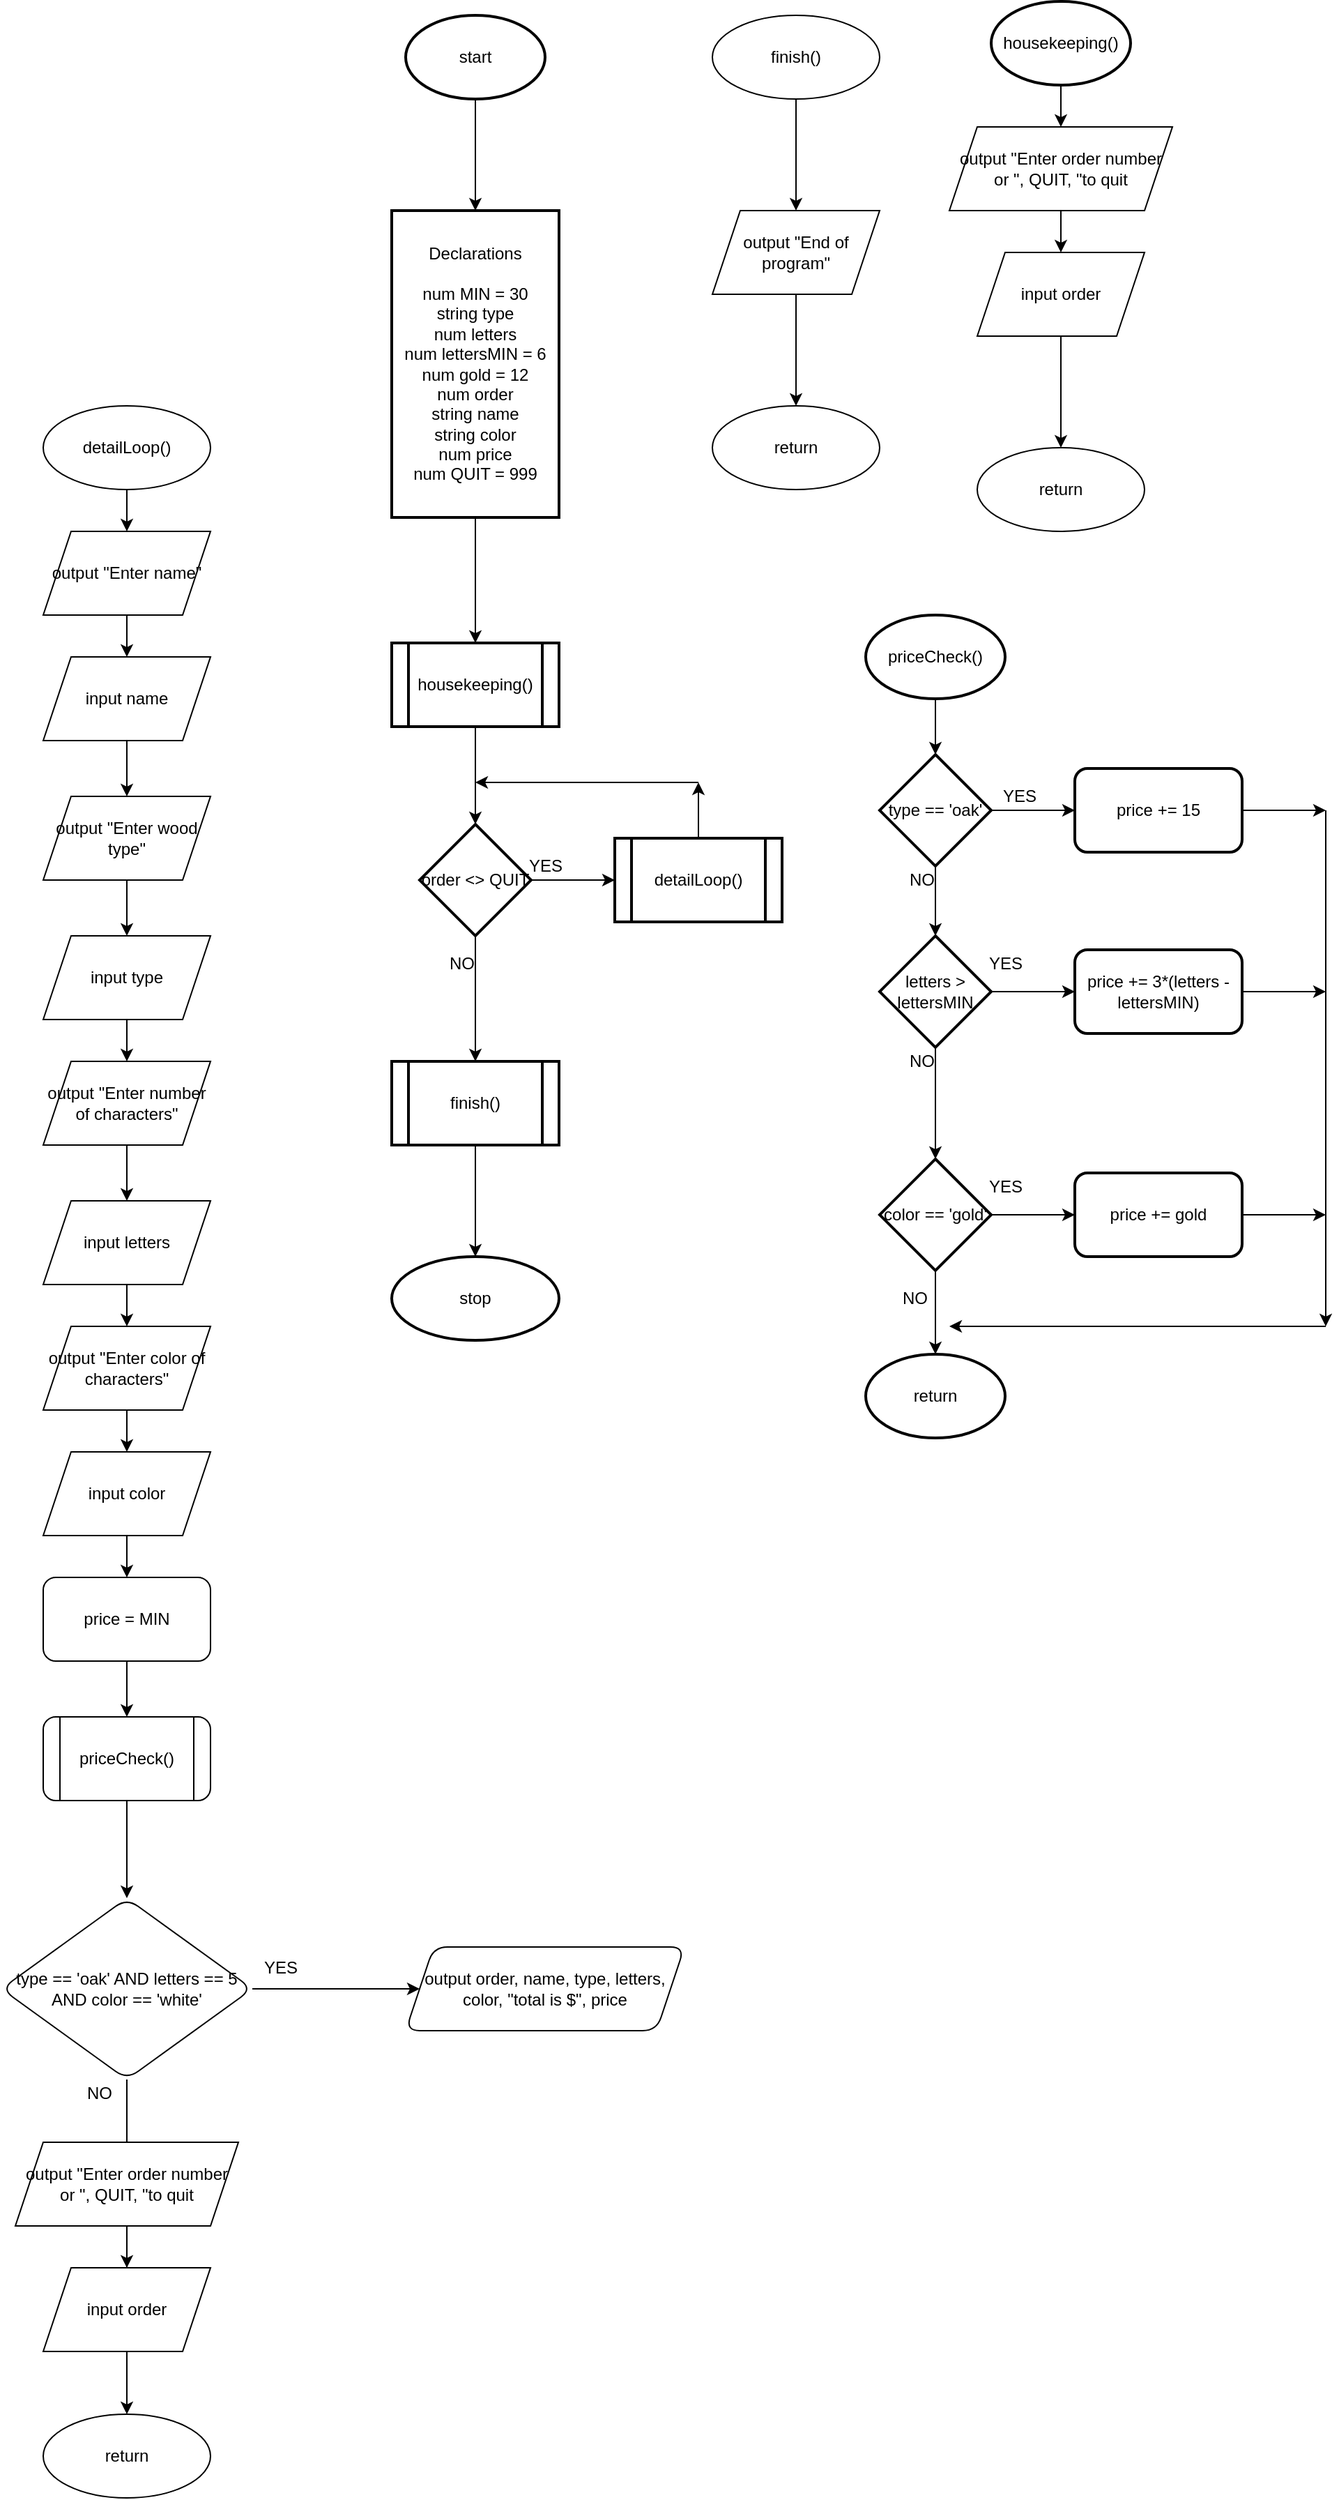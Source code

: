 <mxfile>
    <diagram id="Y25sDQioMVkRKmGhb-3Q" name="Page-1">
        <mxGraphModel dx="1198" dy="705" grid="1" gridSize="10" guides="1" tooltips="1" connect="1" arrows="1" fold="1" page="1" pageScale="1" pageWidth="850" pageHeight="1100" math="0" shadow="0">
            <root>
                <mxCell id="0"/>
                <mxCell id="1" parent="0"/>
                <mxCell id="4" value="" style="edgeStyle=none;html=1;" edge="1" parent="1" source="2" target="3">
                    <mxGeometry relative="1" as="geometry"/>
                </mxCell>
                <mxCell id="2" value="start" style="strokeWidth=2;html=1;shape=mxgraph.flowchart.start_1;whiteSpace=wrap;" vertex="1" parent="1">
                    <mxGeometry x="390" y="50" width="100" height="60" as="geometry"/>
                </mxCell>
                <mxCell id="15" value="" style="edgeStyle=none;html=1;" edge="1" parent="1" source="3" target="14">
                    <mxGeometry relative="1" as="geometry"/>
                </mxCell>
                <mxCell id="3" value="Declarations&lt;br&gt;&lt;br&gt;num MIN = 30&lt;br&gt;string type&lt;br&gt;num letters&lt;br&gt;num lettersMIN = 6&lt;br&gt;num gold = 12&lt;br&gt;num order&lt;br&gt;string name&lt;br&gt;string color&lt;br&gt;num price&lt;br&gt;num QUIT = 999" style="whiteSpace=wrap;html=1;strokeWidth=2;" vertex="1" parent="1">
                    <mxGeometry x="380" y="190" width="120" height="220" as="geometry"/>
                </mxCell>
                <mxCell id="5" value="detailLoop()" style="ellipse;whiteSpace=wrap;html=1;" vertex="1" parent="1">
                    <mxGeometry x="130" y="330" width="120" height="60" as="geometry"/>
                </mxCell>
                <mxCell id="11" value="" style="edgeStyle=none;html=1;" edge="1" parent="1" target="10">
                    <mxGeometry relative="1" as="geometry">
                        <mxPoint x="190" y="390" as="sourcePoint"/>
                    </mxGeometry>
                </mxCell>
                <mxCell id="13" value="" style="edgeStyle=none;html=1;" edge="1" parent="1" source="10" target="12">
                    <mxGeometry relative="1" as="geometry"/>
                </mxCell>
                <mxCell id="10" value="output &quot;Enter name&quot;" style="shape=parallelogram;perimeter=parallelogramPerimeter;whiteSpace=wrap;html=1;fixedSize=1;" vertex="1" parent="1">
                    <mxGeometry x="130" y="420" width="120" height="60" as="geometry"/>
                </mxCell>
                <mxCell id="19" value="" style="edgeStyle=none;html=1;" edge="1" parent="1" source="12" target="18">
                    <mxGeometry relative="1" as="geometry"/>
                </mxCell>
                <mxCell id="12" value="input name" style="shape=parallelogram;perimeter=parallelogramPerimeter;whiteSpace=wrap;html=1;fixedSize=1;" vertex="1" parent="1">
                    <mxGeometry x="130" y="510" width="120" height="60" as="geometry"/>
                </mxCell>
                <mxCell id="85" value="" style="edgeStyle=none;html=1;" edge="1" parent="1" source="14" target="84">
                    <mxGeometry relative="1" as="geometry"/>
                </mxCell>
                <mxCell id="14" value="housekeeping()" style="shape=process;whiteSpace=wrap;html=1;backgroundOutline=1;strokeWidth=2;" vertex="1" parent="1">
                    <mxGeometry x="380" y="500" width="120" height="60" as="geometry"/>
                </mxCell>
                <mxCell id="21" value="" style="edgeStyle=none;html=1;" edge="1" parent="1" source="18" target="20">
                    <mxGeometry relative="1" as="geometry"/>
                </mxCell>
                <mxCell id="18" value="output &quot;Enter wood type&quot;" style="shape=parallelogram;perimeter=parallelogramPerimeter;whiteSpace=wrap;html=1;fixedSize=1;" vertex="1" parent="1">
                    <mxGeometry x="130" y="610" width="120" height="60" as="geometry"/>
                </mxCell>
                <mxCell id="23" value="" style="edgeStyle=none;html=1;" edge="1" parent="1" source="20" target="22">
                    <mxGeometry relative="1" as="geometry"/>
                </mxCell>
                <mxCell id="20" value="input type" style="shape=parallelogram;perimeter=parallelogramPerimeter;whiteSpace=wrap;html=1;fixedSize=1;" vertex="1" parent="1">
                    <mxGeometry x="130" y="710" width="120" height="60" as="geometry"/>
                </mxCell>
                <mxCell id="25" value="" style="edgeStyle=none;html=1;" edge="1" parent="1" source="22" target="24">
                    <mxGeometry relative="1" as="geometry"/>
                </mxCell>
                <mxCell id="22" value="output &quot;Enter number of characters&quot;" style="shape=parallelogram;perimeter=parallelogramPerimeter;whiteSpace=wrap;html=1;fixedSize=1;" vertex="1" parent="1">
                    <mxGeometry x="130" y="800" width="120" height="60" as="geometry"/>
                </mxCell>
                <mxCell id="27" value="" style="edgeStyle=none;html=1;" edge="1" parent="1" source="24" target="26">
                    <mxGeometry relative="1" as="geometry"/>
                </mxCell>
                <mxCell id="24" value="input letters" style="shape=parallelogram;perimeter=parallelogramPerimeter;whiteSpace=wrap;html=1;fixedSize=1;" vertex="1" parent="1">
                    <mxGeometry x="130" y="900" width="120" height="60" as="geometry"/>
                </mxCell>
                <mxCell id="29" value="" style="edgeStyle=none;html=1;" edge="1" parent="1" source="26" target="28">
                    <mxGeometry relative="1" as="geometry"/>
                </mxCell>
                <mxCell id="26" value="output &quot;Enter color of characters&quot;" style="shape=parallelogram;perimeter=parallelogramPerimeter;whiteSpace=wrap;html=1;fixedSize=1;" vertex="1" parent="1">
                    <mxGeometry x="130" y="990" width="120" height="60" as="geometry"/>
                </mxCell>
                <mxCell id="99" value="" style="edgeStyle=none;html=1;" edge="1" parent="1" source="28" target="98">
                    <mxGeometry relative="1" as="geometry"/>
                </mxCell>
                <mxCell id="28" value="input color" style="shape=parallelogram;perimeter=parallelogramPerimeter;whiteSpace=wrap;html=1;fixedSize=1;" vertex="1" parent="1">
                    <mxGeometry x="130" y="1080" width="120" height="60" as="geometry"/>
                </mxCell>
                <mxCell id="35" value="" style="edgeStyle=none;html=1;" edge="1" parent="1" source="32" target="34">
                    <mxGeometry relative="1" as="geometry"/>
                </mxCell>
                <mxCell id="37" value="" style="edgeStyle=none;html=1;" edge="1" parent="1" source="32" target="36">
                    <mxGeometry relative="1" as="geometry"/>
                </mxCell>
                <mxCell id="32" value="type == 'oak'" style="rhombus;whiteSpace=wrap;html=1;strokeWidth=2;" vertex="1" parent="1">
                    <mxGeometry x="730" y="580" width="80" height="80" as="geometry"/>
                </mxCell>
                <mxCell id="68" style="edgeStyle=none;html=1;exitX=1;exitY=0.5;exitDx=0;exitDy=0;" edge="1" parent="1" source="34">
                    <mxGeometry relative="1" as="geometry">
                        <mxPoint x="1050" y="620" as="targetPoint"/>
                    </mxGeometry>
                </mxCell>
                <mxCell id="34" value="price += 15" style="rounded=1;whiteSpace=wrap;html=1;strokeWidth=2;" vertex="1" parent="1">
                    <mxGeometry x="870" y="590" width="120" height="60" as="geometry"/>
                </mxCell>
                <mxCell id="41" value="" style="edgeStyle=none;html=1;" edge="1" parent="1" source="36" target="40">
                    <mxGeometry relative="1" as="geometry"/>
                </mxCell>
                <mxCell id="43" value="" style="edgeStyle=none;html=1;" edge="1" parent="1" source="36" target="42">
                    <mxGeometry relative="1" as="geometry"/>
                </mxCell>
                <mxCell id="36" value="letters &amp;gt; lettersMIN" style="rhombus;whiteSpace=wrap;html=1;strokeWidth=2;" vertex="1" parent="1">
                    <mxGeometry x="730" y="710" width="80" height="80" as="geometry"/>
                </mxCell>
                <mxCell id="69" style="edgeStyle=none;html=1;exitX=1;exitY=0.5;exitDx=0;exitDy=0;" edge="1" parent="1" source="40">
                    <mxGeometry relative="1" as="geometry">
                        <mxPoint x="1050" y="750" as="targetPoint"/>
                    </mxGeometry>
                </mxCell>
                <mxCell id="40" value="price += 3*(letters - lettersMIN)" style="rounded=1;whiteSpace=wrap;html=1;strokeWidth=2;" vertex="1" parent="1">
                    <mxGeometry x="870" y="720" width="120" height="60" as="geometry"/>
                </mxCell>
                <mxCell id="45" value="" style="edgeStyle=none;html=1;" edge="1" parent="1" source="42" target="44">
                    <mxGeometry relative="1" as="geometry"/>
                </mxCell>
                <mxCell id="63" value="" style="edgeStyle=none;html=1;" edge="1" parent="1" source="42">
                    <mxGeometry relative="1" as="geometry">
                        <mxPoint x="770" y="1010" as="targetPoint"/>
                    </mxGeometry>
                </mxCell>
                <mxCell id="42" value="color == 'gold'" style="rhombus;whiteSpace=wrap;html=1;strokeWidth=2;" vertex="1" parent="1">
                    <mxGeometry x="730" y="870" width="80" height="80" as="geometry"/>
                </mxCell>
                <mxCell id="70" style="edgeStyle=none;html=1;exitX=1;exitY=0.5;exitDx=0;exitDy=0;" edge="1" parent="1" source="44">
                    <mxGeometry relative="1" as="geometry">
                        <mxPoint x="1050" y="910" as="targetPoint"/>
                    </mxGeometry>
                </mxCell>
                <mxCell id="44" value="price += gold" style="rounded=1;whiteSpace=wrap;html=1;strokeWidth=2;" vertex="1" parent="1">
                    <mxGeometry x="870" y="880" width="120" height="60" as="geometry"/>
                </mxCell>
                <mxCell id="46" value="YES" style="text;html=1;align=center;verticalAlign=middle;resizable=0;points=[];autosize=1;strokeColor=none;fillColor=none;" vertex="1" parent="1">
                    <mxGeometry x="810" y="600" width="40" height="20" as="geometry"/>
                </mxCell>
                <mxCell id="47" value="YES" style="text;html=1;align=center;verticalAlign=middle;resizable=0;points=[];autosize=1;strokeColor=none;fillColor=none;" vertex="1" parent="1">
                    <mxGeometry x="800" y="720" width="40" height="20" as="geometry"/>
                </mxCell>
                <mxCell id="48" value="YES" style="text;html=1;align=center;verticalAlign=middle;resizable=0;points=[];autosize=1;strokeColor=none;fillColor=none;" vertex="1" parent="1">
                    <mxGeometry x="800" y="880" width="40" height="20" as="geometry"/>
                </mxCell>
                <mxCell id="49" value="NO" style="text;html=1;align=center;verticalAlign=middle;resizable=0;points=[];autosize=1;strokeColor=none;fillColor=none;" vertex="1" parent="1">
                    <mxGeometry x="745" y="660" width="30" height="20" as="geometry"/>
                </mxCell>
                <mxCell id="50" value="NO" style="text;html=1;align=center;verticalAlign=middle;resizable=0;points=[];autosize=1;strokeColor=none;fillColor=none;" vertex="1" parent="1">
                    <mxGeometry x="745" y="790" width="30" height="20" as="geometry"/>
                </mxCell>
                <mxCell id="53" value="NO" style="text;html=1;align=center;verticalAlign=middle;resizable=0;points=[];autosize=1;strokeColor=none;fillColor=none;" vertex="1" parent="1">
                    <mxGeometry x="740" y="960" width="30" height="20" as="geometry"/>
                </mxCell>
                <mxCell id="59" value="" style="edgeStyle=none;html=1;" edge="1" parent="1" source="57" target="58">
                    <mxGeometry relative="1" as="geometry"/>
                </mxCell>
                <mxCell id="57" value="finish()" style="ellipse;whiteSpace=wrap;html=1;" vertex="1" parent="1">
                    <mxGeometry x="610" y="50" width="120" height="60" as="geometry"/>
                </mxCell>
                <mxCell id="61" value="" style="edgeStyle=none;html=1;" edge="1" parent="1" source="58" target="60">
                    <mxGeometry relative="1" as="geometry"/>
                </mxCell>
                <mxCell id="58" value="output &quot;End of program&quot;" style="shape=parallelogram;perimeter=parallelogramPerimeter;whiteSpace=wrap;html=1;fixedSize=1;" vertex="1" parent="1">
                    <mxGeometry x="610" y="190" width="120" height="60" as="geometry"/>
                </mxCell>
                <mxCell id="60" value="return" style="ellipse;whiteSpace=wrap;html=1;" vertex="1" parent="1">
                    <mxGeometry x="610" y="330" width="120" height="60" as="geometry"/>
                </mxCell>
                <mxCell id="71" value="" style="endArrow=classic;html=1;" edge="1" parent="1">
                    <mxGeometry width="50" height="50" relative="1" as="geometry">
                        <mxPoint x="1050" y="620" as="sourcePoint"/>
                        <mxPoint x="1050" y="990" as="targetPoint"/>
                    </mxGeometry>
                </mxCell>
                <mxCell id="72" value="" style="endArrow=classic;html=1;" edge="1" parent="1">
                    <mxGeometry width="50" height="50" relative="1" as="geometry">
                        <mxPoint x="1050" y="990" as="sourcePoint"/>
                        <mxPoint x="780" y="990" as="targetPoint"/>
                    </mxGeometry>
                </mxCell>
                <mxCell id="74" value="" style="edgeStyle=none;html=1;" edge="1" parent="1" source="75" target="76">
                    <mxGeometry relative="1" as="geometry"/>
                </mxCell>
                <mxCell id="75" value="output &quot;Enter order number or &quot;, QUIT, &quot;to quit" style="shape=parallelogram;perimeter=parallelogramPerimeter;whiteSpace=wrap;html=1;fixedSize=1;" vertex="1" parent="1">
                    <mxGeometry x="780" y="130" width="160" height="60" as="geometry"/>
                </mxCell>
                <mxCell id="80" value="" style="edgeStyle=none;html=1;" edge="1" parent="1" source="76" target="79">
                    <mxGeometry relative="1" as="geometry"/>
                </mxCell>
                <mxCell id="76" value="input order" style="shape=parallelogram;perimeter=parallelogramPerimeter;whiteSpace=wrap;html=1;fixedSize=1;" vertex="1" parent="1">
                    <mxGeometry x="800" y="220" width="120" height="60" as="geometry"/>
                </mxCell>
                <mxCell id="78" value="" style="edgeStyle=none;html=1;" edge="1" parent="1" source="77" target="75">
                    <mxGeometry relative="1" as="geometry"/>
                </mxCell>
                <mxCell id="77" value="housekeeping()" style="strokeWidth=2;html=1;shape=mxgraph.flowchart.start_1;whiteSpace=wrap;" vertex="1" parent="1">
                    <mxGeometry x="810" y="40" width="100" height="60" as="geometry"/>
                </mxCell>
                <mxCell id="79" value="return" style="ellipse;whiteSpace=wrap;html=1;" vertex="1" parent="1">
                    <mxGeometry x="800" y="360" width="120" height="60" as="geometry"/>
                </mxCell>
                <mxCell id="82" value="" style="edgeStyle=none;html=1;" edge="1" parent="1" source="81" target="32">
                    <mxGeometry relative="1" as="geometry"/>
                </mxCell>
                <mxCell id="81" value="priceCheck()" style="strokeWidth=2;html=1;shape=mxgraph.flowchart.start_1;whiteSpace=wrap;" vertex="1" parent="1">
                    <mxGeometry x="720" y="480" width="100" height="60" as="geometry"/>
                </mxCell>
                <mxCell id="83" value="return" style="strokeWidth=2;html=1;shape=mxgraph.flowchart.start_1;whiteSpace=wrap;" vertex="1" parent="1">
                    <mxGeometry x="720" y="1010" width="100" height="60" as="geometry"/>
                </mxCell>
                <mxCell id="87" value="" style="edgeStyle=none;html=1;" edge="1" parent="1" source="84" target="86">
                    <mxGeometry relative="1" as="geometry"/>
                </mxCell>
                <mxCell id="91" value="" style="edgeStyle=none;html=1;" edge="1" parent="1" source="84" target="90">
                    <mxGeometry relative="1" as="geometry"/>
                </mxCell>
                <mxCell id="84" value="order &amp;lt;&amp;gt; QUIT" style="rhombus;whiteSpace=wrap;html=1;strokeWidth=2;" vertex="1" parent="1">
                    <mxGeometry x="400" y="630" width="80" height="80" as="geometry"/>
                </mxCell>
                <mxCell id="89" value="" style="edgeStyle=none;html=1;" edge="1" parent="1" source="86" target="88">
                    <mxGeometry relative="1" as="geometry"/>
                </mxCell>
                <mxCell id="86" value="finish()" style="shape=process;whiteSpace=wrap;html=1;backgroundOutline=1;strokeWidth=2;" vertex="1" parent="1">
                    <mxGeometry x="380" y="800" width="120" height="60" as="geometry"/>
                </mxCell>
                <mxCell id="88" value="stop" style="ellipse;whiteSpace=wrap;html=1;strokeWidth=2;" vertex="1" parent="1">
                    <mxGeometry x="380" y="940" width="120" height="60" as="geometry"/>
                </mxCell>
                <mxCell id="92" style="edgeStyle=none;html=1;exitX=0.5;exitY=0;exitDx=0;exitDy=0;" edge="1" parent="1" source="90">
                    <mxGeometry relative="1" as="geometry">
                        <mxPoint x="600" y="600" as="targetPoint"/>
                    </mxGeometry>
                </mxCell>
                <mxCell id="90" value="detailLoop()" style="shape=process;whiteSpace=wrap;html=1;backgroundOutline=1;strokeWidth=2;" vertex="1" parent="1">
                    <mxGeometry x="540" y="640" width="120" height="60" as="geometry"/>
                </mxCell>
                <mxCell id="93" value="" style="endArrow=classic;html=1;" edge="1" parent="1">
                    <mxGeometry width="50" height="50" relative="1" as="geometry">
                        <mxPoint x="600" y="600" as="sourcePoint"/>
                        <mxPoint x="440" y="600" as="targetPoint"/>
                    </mxGeometry>
                </mxCell>
                <mxCell id="101" value="" style="edgeStyle=none;html=1;" edge="1" parent="1" source="98" target="100">
                    <mxGeometry relative="1" as="geometry"/>
                </mxCell>
                <mxCell id="98" value="price = MIN" style="rounded=1;whiteSpace=wrap;html=1;" vertex="1" parent="1">
                    <mxGeometry x="130" y="1170" width="120" height="60" as="geometry"/>
                </mxCell>
                <mxCell id="105" value="" style="edgeStyle=none;html=1;" edge="1" parent="1" source="100" target="104">
                    <mxGeometry relative="1" as="geometry"/>
                </mxCell>
                <mxCell id="100" value="priceCheck()" style="shape=process;whiteSpace=wrap;html=1;backgroundOutline=1;rounded=1;" vertex="1" parent="1">
                    <mxGeometry x="130" y="1270" width="120" height="60" as="geometry"/>
                </mxCell>
                <mxCell id="102" value="NO" style="text;html=1;align=center;verticalAlign=middle;resizable=0;points=[];autosize=1;strokeColor=none;fillColor=none;" vertex="1" parent="1">
                    <mxGeometry x="415" y="720" width="30" height="20" as="geometry"/>
                </mxCell>
                <mxCell id="103" value="YES" style="text;html=1;align=center;verticalAlign=middle;resizable=0;points=[];autosize=1;strokeColor=none;fillColor=none;" vertex="1" parent="1">
                    <mxGeometry x="470" y="650" width="40" height="20" as="geometry"/>
                </mxCell>
                <mxCell id="107" value="" style="edgeStyle=none;html=1;" edge="1" parent="1" source="104" target="106">
                    <mxGeometry relative="1" as="geometry"/>
                </mxCell>
                <mxCell id="109" value="" style="edgeStyle=none;html=1;" edge="1" parent="1" source="104" target="108">
                    <mxGeometry relative="1" as="geometry"/>
                </mxCell>
                <mxCell id="104" value="type == 'oak' AND letters == 5 AND color == 'white'" style="rhombus;whiteSpace=wrap;html=1;rounded=1;" vertex="1" parent="1">
                    <mxGeometry x="100" y="1400" width="180" height="130" as="geometry"/>
                </mxCell>
                <mxCell id="106" value="output order, name, type, letters, color, &quot;total is $&quot;, price" style="shape=parallelogram;perimeter=parallelogramPerimeter;whiteSpace=wrap;html=1;fixedSize=1;rounded=1;" vertex="1" parent="1">
                    <mxGeometry x="390" y="1435" width="200" height="60" as="geometry"/>
                </mxCell>
                <mxCell id="108" value="return" style="ellipse;whiteSpace=wrap;html=1;rounded=1;" vertex="1" parent="1">
                    <mxGeometry x="130" y="1770" width="120" height="60" as="geometry"/>
                </mxCell>
                <mxCell id="110" value="YES" style="text;html=1;align=center;verticalAlign=middle;resizable=0;points=[];autosize=1;strokeColor=none;fillColor=none;" vertex="1" parent="1">
                    <mxGeometry x="280" y="1440" width="40" height="20" as="geometry"/>
                </mxCell>
                <mxCell id="111" value="NO" style="text;html=1;align=center;verticalAlign=middle;resizable=0;points=[];autosize=1;strokeColor=none;fillColor=none;" vertex="1" parent="1">
                    <mxGeometry x="155" y="1530" width="30" height="20" as="geometry"/>
                </mxCell>
                <mxCell id="112" value="" style="edgeStyle=none;html=1;" edge="1" parent="1" source="113" target="114">
                    <mxGeometry relative="1" as="geometry"/>
                </mxCell>
                <mxCell id="113" value="output &quot;Enter order number or &quot;, QUIT, &quot;to quit" style="shape=parallelogram;perimeter=parallelogramPerimeter;whiteSpace=wrap;html=1;fixedSize=1;" vertex="1" parent="1">
                    <mxGeometry x="110" y="1575" width="160" height="60" as="geometry"/>
                </mxCell>
                <mxCell id="114" value="input order" style="shape=parallelogram;perimeter=parallelogramPerimeter;whiteSpace=wrap;html=1;fixedSize=1;" vertex="1" parent="1">
                    <mxGeometry x="130" y="1665" width="120" height="60" as="geometry"/>
                </mxCell>
            </root>
        </mxGraphModel>
    </diagram>
</mxfile>